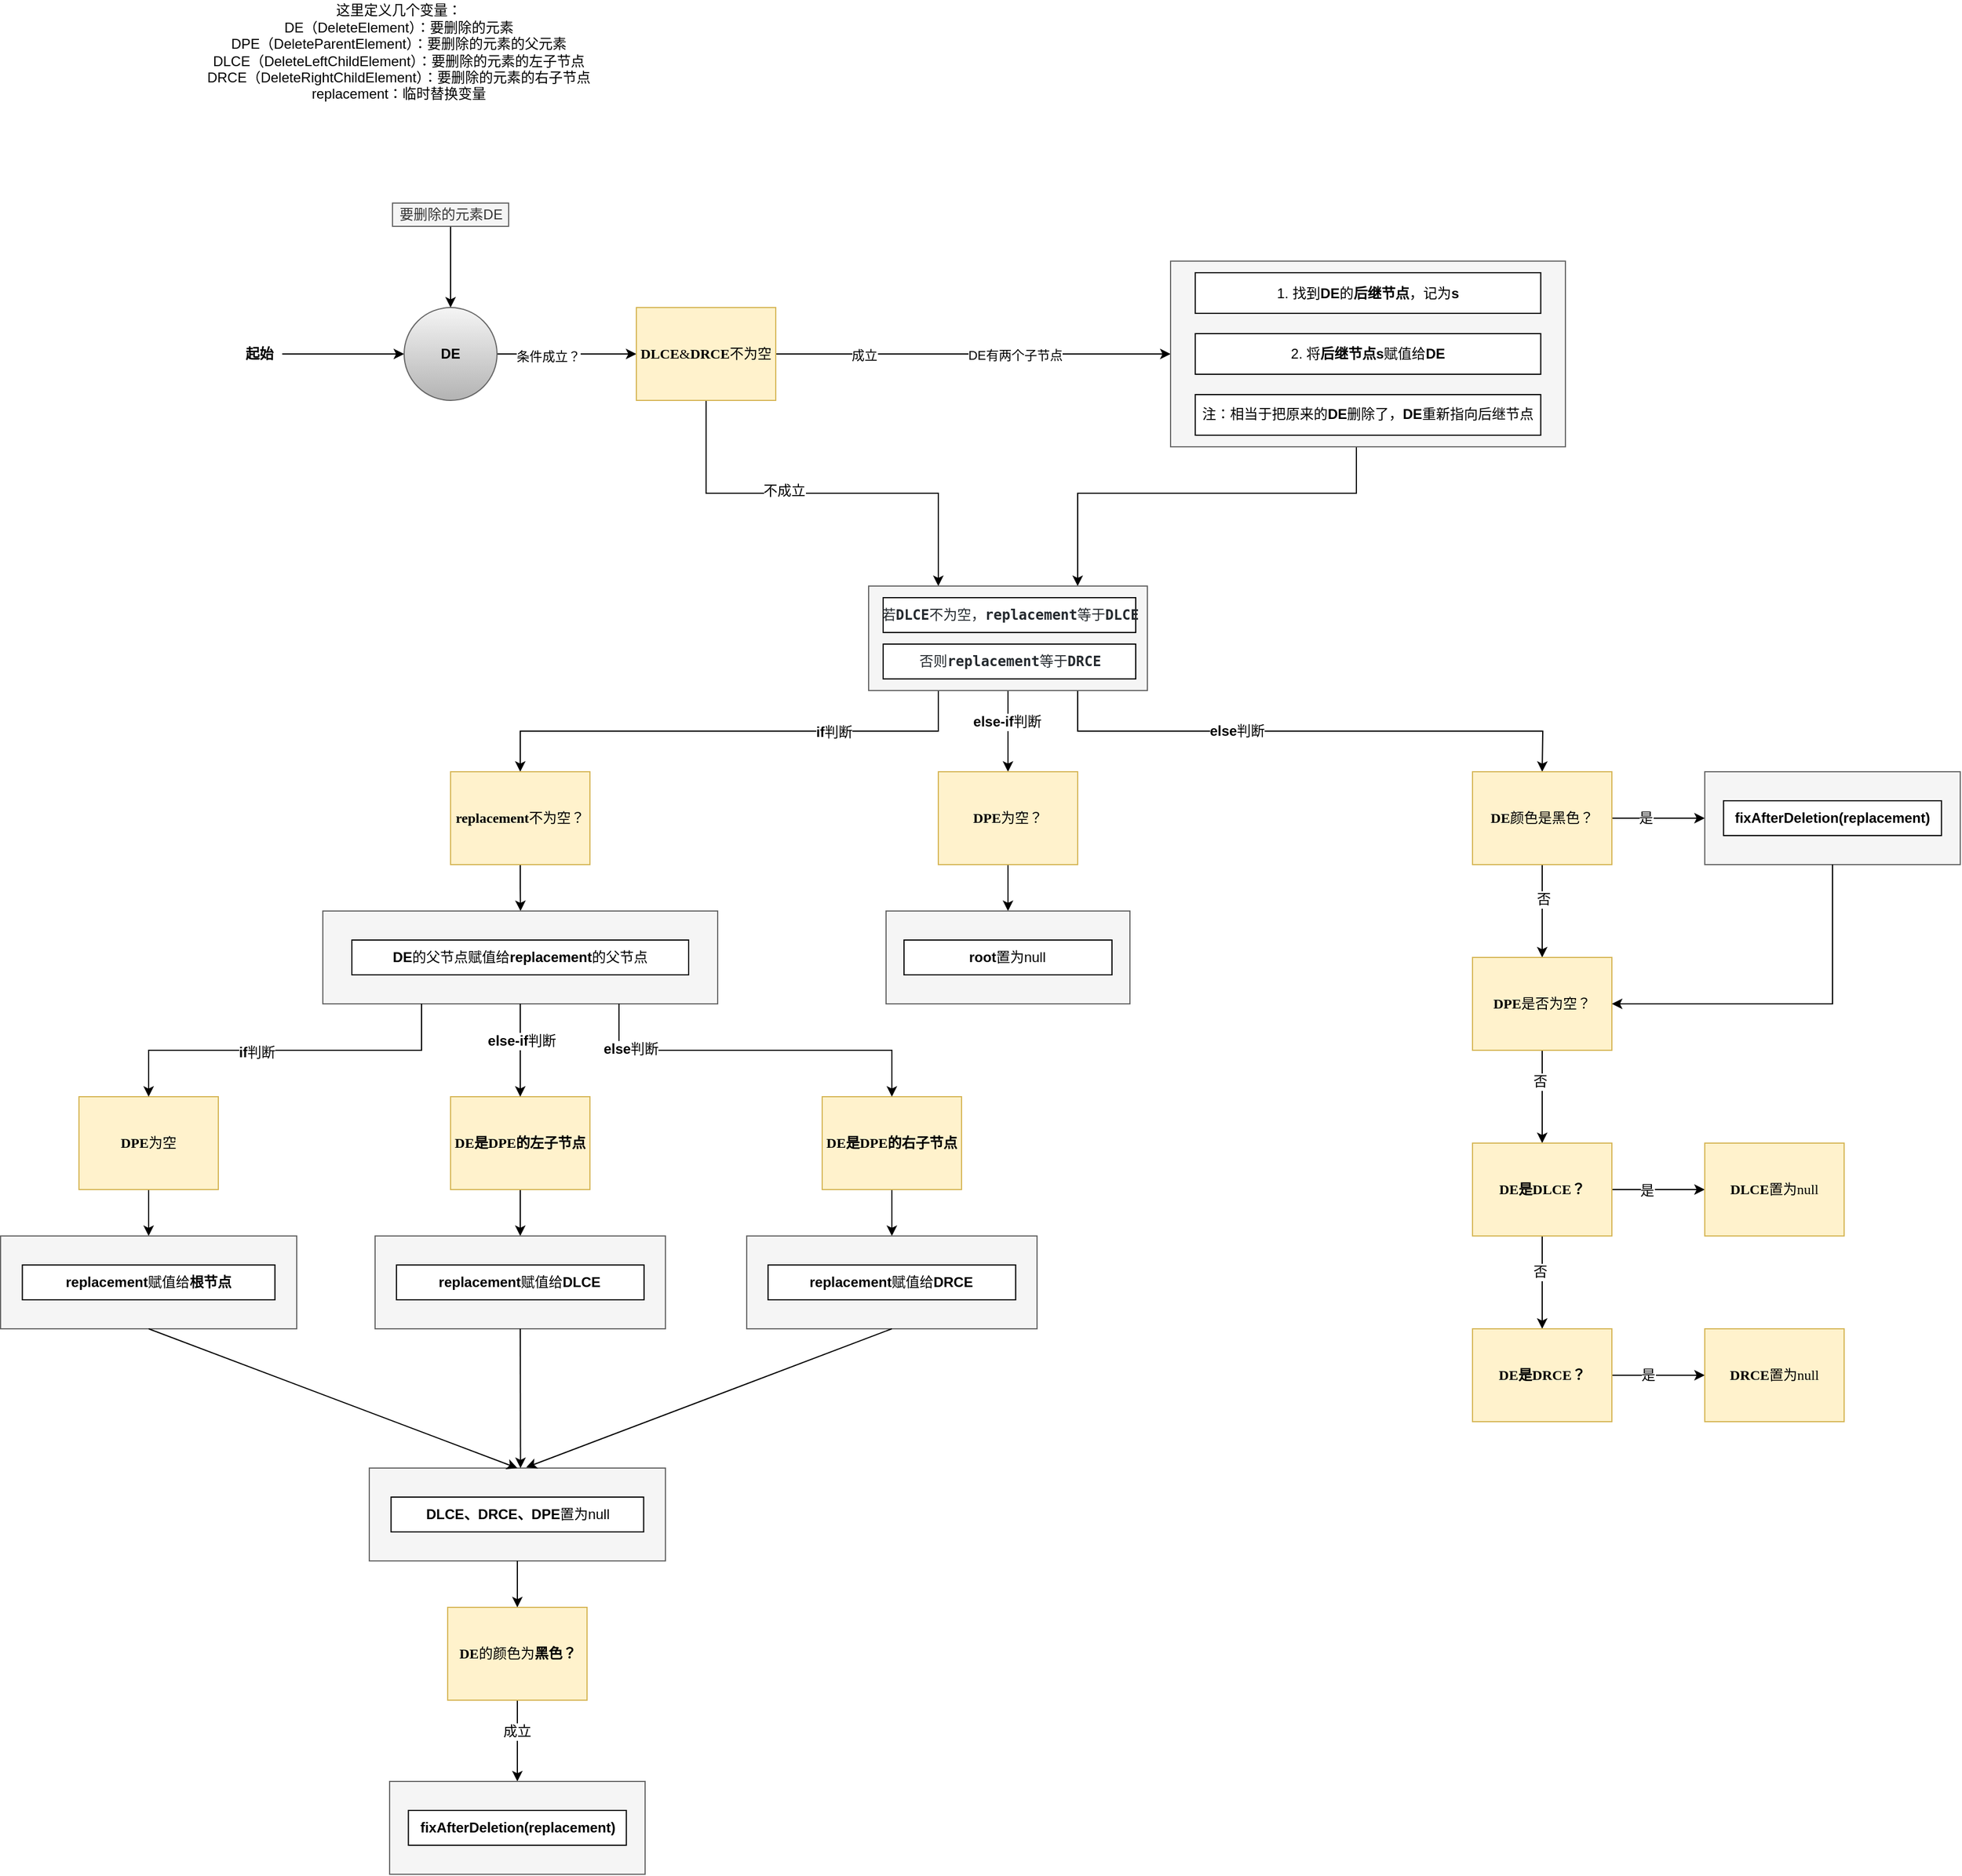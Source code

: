 <mxfile version="14.9.0" type="github">
  <diagram id="dqTE0z3j5utBwTfhuuDI" name="第 1 页">
    <mxGraphModel dx="1508" dy="553" grid="1" gridSize="10" guides="1" tooltips="1" connect="1" arrows="1" fold="1" page="0" pageScale="1" pageWidth="827" pageHeight="1169" math="0" shadow="0">
      <root>
        <mxCell id="0" />
        <mxCell id="1" parent="0" />
        <mxCell id="QXMiSGdsMHIv6WNnIhJc-1" value="" style="edgeStyle=orthogonalEdgeStyle;rounded=0;orthogonalLoop=1;jettySize=auto;html=1;fontFamily=Times New Roman;" edge="1" parent="1" source="QXMiSGdsMHIv6WNnIhJc-2" target="QXMiSGdsMHIv6WNnIhJc-7">
          <mxGeometry relative="1" as="geometry" />
        </mxCell>
        <mxCell id="QXMiSGdsMHIv6WNnIhJc-2" value="要删除的元素DE" style="text;html=1;align=center;verticalAlign=middle;resizable=0;points=[];autosize=1;strokeColor=#666666;fillColor=#f5f5f5;fontColor=#333333;" vertex="1" parent="1">
          <mxGeometry x="150" y="230" width="100" height="20" as="geometry" />
        </mxCell>
        <mxCell id="QXMiSGdsMHIv6WNnIhJc-3" value="" style="edgeStyle=orthogonalEdgeStyle;rounded=0;orthogonalLoop=1;jettySize=auto;html=1;fontFamily=Times New Roman;" edge="1" parent="1" source="QXMiSGdsMHIv6WNnIhJc-4" target="QXMiSGdsMHIv6WNnIhJc-7">
          <mxGeometry relative="1" as="geometry" />
        </mxCell>
        <mxCell id="QXMiSGdsMHIv6WNnIhJc-4" value="&lt;font face=&quot;Tahoma&quot;&gt;起始&lt;/font&gt;" style="text;html=1;align=center;verticalAlign=middle;resizable=0;points=[];autosize=1;strokeColor=none;fontStyle=1;spacingTop=0;spacing=0;fontFamily=Times New Roman;" vertex="1" parent="1">
          <mxGeometry x="15" y="350" width="40" height="20" as="geometry" />
        </mxCell>
        <mxCell id="QXMiSGdsMHIv6WNnIhJc-5" value="" style="edgeStyle=orthogonalEdgeStyle;rounded=0;orthogonalLoop=1;jettySize=auto;html=1;fontFamily=Times New Roman;" edge="1" parent="1" source="QXMiSGdsMHIv6WNnIhJc-7">
          <mxGeometry relative="1" as="geometry">
            <mxPoint x="360" y="360" as="targetPoint" />
          </mxGeometry>
        </mxCell>
        <mxCell id="QXMiSGdsMHIv6WNnIhJc-6" value="条件成立？" style="edgeLabel;html=1;align=center;verticalAlign=middle;resizable=0;points=[];fontFamily=Times New Roman;" vertex="1" connectable="0" parent="QXMiSGdsMHIv6WNnIhJc-5">
          <mxGeometry x="-0.272" y="-2" relative="1" as="geometry">
            <mxPoint as="offset" />
          </mxGeometry>
        </mxCell>
        <mxCell id="QXMiSGdsMHIv6WNnIhJc-7" value="DE" style="ellipse;whiteSpace=wrap;html=1;aspect=fixed;fillColor=#f5f5f5;strokeColor=#666666;fontStyle=1;gradientColor=#b3b3b3;" vertex="1" parent="1">
          <mxGeometry x="160" y="320" width="80" height="80" as="geometry" />
        </mxCell>
        <mxCell id="QXMiSGdsMHIv6WNnIhJc-8" value="" style="edgeStyle=orthogonalEdgeStyle;rounded=0;orthogonalLoop=1;jettySize=auto;html=1;entryX=0;entryY=0.5;entryDx=0;entryDy=0;" edge="1" parent="1" source="QXMiSGdsMHIv6WNnIhJc-12">
          <mxGeometry relative="1" as="geometry">
            <mxPoint x="820" y="360.0" as="targetPoint" />
          </mxGeometry>
        </mxCell>
        <mxCell id="QXMiSGdsMHIv6WNnIhJc-9" value="成立" style="edgeLabel;html=1;align=center;verticalAlign=middle;resizable=0;points=[];" vertex="1" connectable="0" parent="QXMiSGdsMHIv6WNnIhJc-8">
          <mxGeometry x="0.208" y="2" relative="1" as="geometry">
            <mxPoint x="-129" y="2" as="offset" />
          </mxGeometry>
        </mxCell>
        <mxCell id="QXMiSGdsMHIv6WNnIhJc-97" value="DE有两个子节点" style="edgeLabel;html=1;align=center;verticalAlign=middle;resizable=0;points=[];" vertex="1" connectable="0" parent="QXMiSGdsMHIv6WNnIhJc-8">
          <mxGeometry x="0.209" relative="1" as="geometry">
            <mxPoint as="offset" />
          </mxGeometry>
        </mxCell>
        <mxCell id="QXMiSGdsMHIv6WNnIhJc-120" style="edgeStyle=orthogonalEdgeStyle;rounded=0;orthogonalLoop=1;jettySize=auto;html=1;exitX=0.5;exitY=1;exitDx=0;exitDy=0;entryX=0.25;entryY=0;entryDx=0;entryDy=0;fontSize=12;" edge="1" parent="1" source="QXMiSGdsMHIv6WNnIhJc-12" target="QXMiSGdsMHIv6WNnIhJc-98">
          <mxGeometry relative="1" as="geometry" />
        </mxCell>
        <mxCell id="QXMiSGdsMHIv6WNnIhJc-121" value="不成立" style="edgeLabel;html=1;align=center;verticalAlign=middle;resizable=0;points=[];fontSize=12;" vertex="1" connectable="0" parent="QXMiSGdsMHIv6WNnIhJc-120">
          <mxGeometry x="-0.183" y="2" relative="1" as="geometry">
            <mxPoint as="offset" />
          </mxGeometry>
        </mxCell>
        <mxCell id="QXMiSGdsMHIv6WNnIhJc-12" value="&lt;b&gt;DLCE&lt;/b&gt;&amp;amp;&lt;b&gt;DRCE&lt;/b&gt;不为空" style="rounded=0;whiteSpace=wrap;html=1;fontFamily=Times New Roman;align=center;fillColor=#fff2cc;strokeColor=#d6b656;" vertex="1" parent="1">
          <mxGeometry x="360" y="320" width="120" height="80" as="geometry" />
        </mxCell>
        <mxCell id="QXMiSGdsMHIv6WNnIhJc-84" value="这里定义几个变量：&lt;br&gt;DE（DeleteElement）：要删除的元素&lt;br&gt;DPE（DeleteParentElement）：要删除的元素的父元素&lt;br&gt;DLCE（DeleteLeftChildElement）：要删除的元素的左子节点&lt;br&gt;DRCE（DeleteRightChildElement）：要删除的元素的右子节点&lt;br&gt;replacement：临时替换变量" style="text;html=1;align=center;verticalAlign=middle;resizable=0;points=[];autosize=1;strokeColor=none;" vertex="1" parent="1">
          <mxGeometry x="-20" y="55" width="350" height="90" as="geometry" />
        </mxCell>
        <mxCell id="QXMiSGdsMHIv6WNnIhJc-122" style="edgeStyle=orthogonalEdgeStyle;rounded=0;orthogonalLoop=1;jettySize=auto;html=1;exitX=0.5;exitY=1;exitDx=0;exitDy=0;entryX=0.75;entryY=0;entryDx=0;entryDy=0;fontSize=12;" edge="1" parent="1" source="QXMiSGdsMHIv6WNnIhJc-86" target="QXMiSGdsMHIv6WNnIhJc-98">
          <mxGeometry relative="1" as="geometry">
            <Array as="points">
              <mxPoint x="980" y="480" />
              <mxPoint x="740" y="480" />
            </Array>
          </mxGeometry>
        </mxCell>
        <mxCell id="QXMiSGdsMHIv6WNnIhJc-113" style="edgeStyle=orthogonalEdgeStyle;rounded=0;orthogonalLoop=1;jettySize=auto;html=1;exitX=0.25;exitY=1;exitDx=0;exitDy=0;entryX=0.5;entryY=0;entryDx=0;entryDy=0;fontSize=12;" edge="1" parent="1" source="QXMiSGdsMHIv6WNnIhJc-98" target="QXMiSGdsMHIv6WNnIhJc-105">
          <mxGeometry relative="1" as="geometry" />
        </mxCell>
        <mxCell id="QXMiSGdsMHIv6WNnIhJc-114" value="&lt;b&gt;if&lt;/b&gt;判断" style="edgeLabel;html=1;align=center;verticalAlign=middle;resizable=0;points=[];fontSize=12;" vertex="1" connectable="0" parent="QXMiSGdsMHIv6WNnIhJc-113">
          <mxGeometry x="-0.417" y="1" relative="1" as="geometry">
            <mxPoint as="offset" />
          </mxGeometry>
        </mxCell>
        <mxCell id="QXMiSGdsMHIv6WNnIhJc-116" style="edgeStyle=orthogonalEdgeStyle;rounded=0;orthogonalLoop=1;jettySize=auto;html=1;exitX=0.5;exitY=1;exitDx=0;exitDy=0;fontSize=12;entryX=0.5;entryY=0;entryDx=0;entryDy=0;" edge="1" parent="1" source="QXMiSGdsMHIv6WNnIhJc-98" target="QXMiSGdsMHIv6WNnIhJc-124">
          <mxGeometry relative="1" as="geometry">
            <mxPoint x="680" y="710" as="targetPoint" />
          </mxGeometry>
        </mxCell>
        <mxCell id="QXMiSGdsMHIv6WNnIhJc-117" value="&lt;b&gt;else-if&lt;/b&gt;判断" style="edgeLabel;html=1;align=center;verticalAlign=middle;resizable=0;points=[];fontSize=12;" vertex="1" connectable="0" parent="QXMiSGdsMHIv6WNnIhJc-116">
          <mxGeometry x="-0.247" y="-1" relative="1" as="geometry">
            <mxPoint as="offset" />
          </mxGeometry>
        </mxCell>
        <mxCell id="QXMiSGdsMHIv6WNnIhJc-118" style="edgeStyle=orthogonalEdgeStyle;rounded=0;orthogonalLoop=1;jettySize=auto;html=1;exitX=0.75;exitY=1;exitDx=0;exitDy=0;entryX=0.5;entryY=0;entryDx=0;entryDy=0;fontSize=12;" edge="1" parent="1" source="QXMiSGdsMHIv6WNnIhJc-98">
          <mxGeometry relative="1" as="geometry">
            <mxPoint x="1140" y="720" as="targetPoint" />
          </mxGeometry>
        </mxCell>
        <mxCell id="QXMiSGdsMHIv6WNnIhJc-119" value="&lt;b&gt;else&lt;/b&gt;判断" style="edgeLabel;html=1;align=center;verticalAlign=middle;resizable=0;points=[];fontSize=12;" vertex="1" connectable="0" parent="QXMiSGdsMHIv6WNnIhJc-118">
          <mxGeometry x="-0.269" relative="1" as="geometry">
            <mxPoint as="offset" />
          </mxGeometry>
        </mxCell>
        <mxCell id="QXMiSGdsMHIv6WNnIhJc-98" value="&lt;pre style=&quot;color: rgb(36 , 41 , 46) ; font-family: &amp;#34;jetbrains mono&amp;#34; , monospace ; font-size: 12px&quot;&gt;&lt;br&gt;&lt;/pre&gt;" style="rounded=0;whiteSpace=wrap;html=1;fillColor=#f5f5f5;strokeColor=#666666;fontColor=#333333;fontSize=12;" vertex="1" parent="1">
          <mxGeometry x="560" y="560" width="240" height="90" as="geometry" />
        </mxCell>
        <mxCell id="QXMiSGdsMHIv6WNnIhJc-130" style="edgeStyle=orthogonalEdgeStyle;rounded=0;orthogonalLoop=1;jettySize=auto;html=1;exitX=0.5;exitY=1;exitDx=0;exitDy=0;fontSize=12;" edge="1" parent="1" source="QXMiSGdsMHIv6WNnIhJc-105">
          <mxGeometry relative="1" as="geometry">
            <mxPoint x="260.241" y="840" as="targetPoint" />
          </mxGeometry>
        </mxCell>
        <mxCell id="QXMiSGdsMHIv6WNnIhJc-105" value="&lt;b&gt;replacement&lt;/b&gt;不为空？" style="rounded=0;whiteSpace=wrap;html=1;fontFamily=Times New Roman;align=center;fillColor=#fff2cc;strokeColor=#d6b656;fontStyle=0" vertex="1" parent="1">
          <mxGeometry x="200" y="720" width="120" height="80" as="geometry" />
        </mxCell>
        <mxCell id="QXMiSGdsMHIv6WNnIhJc-106" value="&lt;pre style=&quot;color: rgb(36 , 41 , 46) ; font-family: &amp;#34;jetbrains mono&amp;#34; , monospace&quot;&gt;若&lt;b&gt;DLCE&lt;/b&gt;不为空，&lt;b&gt;replacement&lt;/b&gt;等于&lt;b&gt;DLCE&lt;/b&gt;&lt;/pre&gt;" style="rounded=0;whiteSpace=wrap;html=1;align=center;" vertex="1" parent="1">
          <mxGeometry x="572.5" y="570" width="217.5" height="30" as="geometry" />
        </mxCell>
        <mxCell id="QXMiSGdsMHIv6WNnIhJc-108" value="&lt;pre style=&quot;color: rgb(36 , 41 , 46) ; font-family: &amp;#34;jetbrains mono&amp;#34; , monospace&quot;&gt;&lt;span style=&quot;white-space: normal&quot;&gt;否则&lt;b&gt;replacement&lt;/b&gt;等于&lt;b&gt;DRCE&lt;/b&gt;&lt;/span&gt;&lt;br&gt;&lt;/pre&gt;" style="rounded=0;whiteSpace=wrap;html=1;align=center;" vertex="1" parent="1">
          <mxGeometry x="572.5" y="610" width="217.5" height="30" as="geometry" />
        </mxCell>
        <mxCell id="QXMiSGdsMHIv6WNnIhJc-179" style="edgeStyle=none;rounded=0;orthogonalLoop=1;jettySize=auto;html=1;exitX=0.5;exitY=1;exitDx=0;exitDy=0;entryX=0.5;entryY=0;entryDx=0;entryDy=0;fontSize=12;" edge="1" parent="1" source="QXMiSGdsMHIv6WNnIhJc-124" target="QXMiSGdsMHIv6WNnIhJc-175">
          <mxGeometry relative="1" as="geometry" />
        </mxCell>
        <mxCell id="QXMiSGdsMHIv6WNnIhJc-124" value="&lt;b&gt;DPE&lt;/b&gt;为空？" style="rounded=0;whiteSpace=wrap;html=1;fontFamily=Times New Roman;align=center;fillColor=#fff2cc;strokeColor=#d6b656;fontStyle=0" vertex="1" parent="1">
          <mxGeometry x="620" y="720" width="120" height="80" as="geometry" />
        </mxCell>
        <mxCell id="QXMiSGdsMHIv6WNnIhJc-126" value="" style="group" vertex="1" connectable="0" parent="1">
          <mxGeometry x="820" y="280" width="340" height="160" as="geometry" />
        </mxCell>
        <mxCell id="QXMiSGdsMHIv6WNnIhJc-86" value="" style="rounded=0;whiteSpace=wrap;html=1;fillColor=#f5f5f5;strokeColor=#666666;fontColor=#333333;" vertex="1" parent="QXMiSGdsMHIv6WNnIhJc-126">
          <mxGeometry width="340" height="160" as="geometry" />
        </mxCell>
        <mxCell id="QXMiSGdsMHIv6WNnIhJc-90" value="1. 找到&lt;b&gt;DE&lt;/b&gt;的&lt;b&gt;后继节点&lt;/b&gt;，记为&lt;b&gt;s&lt;/b&gt;" style="rounded=0;whiteSpace=wrap;html=1;align=center;" vertex="1" parent="QXMiSGdsMHIv6WNnIhJc-126">
          <mxGeometry x="21.25" y="10.003" width="297.5" height="35" as="geometry" />
        </mxCell>
        <mxCell id="QXMiSGdsMHIv6WNnIhJc-92" value="2.&amp;nbsp;将&lt;b&gt;后继节点s&lt;/b&gt;赋值给&lt;b&gt;DE&lt;/b&gt;" style="rounded=0;whiteSpace=wrap;html=1;align=center;" vertex="1" parent="QXMiSGdsMHIv6WNnIhJc-126">
          <mxGeometry x="21.25" y="62.497" width="297.5" height="35" as="geometry" />
        </mxCell>
        <mxCell id="QXMiSGdsMHIv6WNnIhJc-95" value="注：相当于把原来的&lt;b&gt;DE&lt;/b&gt;删除了，&lt;b&gt;DE&lt;/b&gt;重新指向后继节点" style="rounded=0;whiteSpace=wrap;html=1;" vertex="1" parent="QXMiSGdsMHIv6WNnIhJc-126">
          <mxGeometry x="21.25" y="114.997" width="297.5" height="35" as="geometry" />
        </mxCell>
        <mxCell id="QXMiSGdsMHIv6WNnIhJc-127" value="" style="group" vertex="1" connectable="0" parent="1">
          <mxGeometry x="90" y="840" width="340" height="80" as="geometry" />
        </mxCell>
        <mxCell id="QXMiSGdsMHIv6WNnIhJc-123" value="" style="rounded=0;whiteSpace=wrap;html=1;fillColor=#f5f5f5;strokeColor=#666666;fontColor=#333333;" vertex="1" parent="QXMiSGdsMHIv6WNnIhJc-127">
          <mxGeometry width="340" height="80" as="geometry" />
        </mxCell>
        <mxCell id="QXMiSGdsMHIv6WNnIhJc-125" value="&lt;b&gt;DE&lt;/b&gt;的父节点赋值给&lt;b&gt;replacement&lt;/b&gt;的父节点" style="rounded=0;whiteSpace=wrap;html=1;align=center;" vertex="1" parent="QXMiSGdsMHIv6WNnIhJc-127">
          <mxGeometry x="25" y="25" width="290" height="30" as="geometry" />
        </mxCell>
        <mxCell id="QXMiSGdsMHIv6WNnIhJc-154" style="edgeStyle=orthogonalEdgeStyle;rounded=0;orthogonalLoop=1;jettySize=auto;html=1;exitX=0.5;exitY=1;exitDx=0;exitDy=0;entryX=0.5;entryY=0;entryDx=0;entryDy=0;fontSize=12;" edge="1" parent="1" source="QXMiSGdsMHIv6WNnIhJc-131" target="QXMiSGdsMHIv6WNnIhJc-145">
          <mxGeometry relative="1" as="geometry" />
        </mxCell>
        <mxCell id="QXMiSGdsMHIv6WNnIhJc-131" value="&lt;b&gt;DPE&lt;/b&gt;为空" style="rounded=0;whiteSpace=wrap;html=1;fontFamily=Times New Roman;align=center;fillColor=#fff2cc;strokeColor=#d6b656;fontStyle=0" vertex="1" parent="1">
          <mxGeometry x="-120" y="1000" width="120" height="80" as="geometry" />
        </mxCell>
        <mxCell id="QXMiSGdsMHIv6WNnIhJc-155" style="edgeStyle=orthogonalEdgeStyle;rounded=0;orthogonalLoop=1;jettySize=auto;html=1;exitX=0.5;exitY=1;exitDx=0;exitDy=0;entryX=0.5;entryY=0;entryDx=0;entryDy=0;fontSize=12;" edge="1" parent="1" source="QXMiSGdsMHIv6WNnIhJc-132" target="QXMiSGdsMHIv6WNnIhJc-148">
          <mxGeometry relative="1" as="geometry" />
        </mxCell>
        <mxCell id="QXMiSGdsMHIv6WNnIhJc-132" value="&lt;b&gt;DE是DPE的左子节点&lt;/b&gt;" style="rounded=0;whiteSpace=wrap;html=1;fontFamily=Times New Roman;align=center;fillColor=#fff2cc;strokeColor=#d6b656;fontStyle=0" vertex="1" parent="1">
          <mxGeometry x="200" y="1000" width="120" height="80" as="geometry" />
        </mxCell>
        <mxCell id="QXMiSGdsMHIv6WNnIhJc-156" style="edgeStyle=orthogonalEdgeStyle;rounded=0;orthogonalLoop=1;jettySize=auto;html=1;exitX=0.5;exitY=1;exitDx=0;exitDy=0;entryX=0.5;entryY=0;entryDx=0;entryDy=0;fontSize=12;" edge="1" parent="1" source="QXMiSGdsMHIv6WNnIhJc-133" target="QXMiSGdsMHIv6WNnIhJc-151">
          <mxGeometry relative="1" as="geometry" />
        </mxCell>
        <mxCell id="QXMiSGdsMHIv6WNnIhJc-133" value="&lt;b&gt;DE是DPE的右子节点&lt;/b&gt;" style="rounded=0;whiteSpace=wrap;html=1;fontFamily=Times New Roman;align=center;fillColor=#fff2cc;strokeColor=#d6b656;fontStyle=0" vertex="1" parent="1">
          <mxGeometry x="520" y="1000" width="120" height="80" as="geometry" />
        </mxCell>
        <mxCell id="QXMiSGdsMHIv6WNnIhJc-138" style="edgeStyle=orthogonalEdgeStyle;rounded=0;orthogonalLoop=1;jettySize=auto;html=1;exitX=0.25;exitY=1;exitDx=0;exitDy=0;fontSize=12;" edge="1" parent="1" source="QXMiSGdsMHIv6WNnIhJc-123" target="QXMiSGdsMHIv6WNnIhJc-131">
          <mxGeometry relative="1" as="geometry" />
        </mxCell>
        <mxCell id="QXMiSGdsMHIv6WNnIhJc-141" value="&lt;b&gt;if&lt;/b&gt;判断" style="edgeLabel;html=1;align=center;verticalAlign=middle;resizable=0;points=[];fontSize=12;" vertex="1" connectable="0" parent="QXMiSGdsMHIv6WNnIhJc-138">
          <mxGeometry x="0.159" y="2" relative="1" as="geometry">
            <mxPoint as="offset" />
          </mxGeometry>
        </mxCell>
        <mxCell id="QXMiSGdsMHIv6WNnIhJc-139" value="" style="edgeStyle=orthogonalEdgeStyle;rounded=0;orthogonalLoop=1;jettySize=auto;html=1;fontSize=12;" edge="1" parent="1" source="QXMiSGdsMHIv6WNnIhJc-123" target="QXMiSGdsMHIv6WNnIhJc-132">
          <mxGeometry relative="1" as="geometry" />
        </mxCell>
        <mxCell id="QXMiSGdsMHIv6WNnIhJc-142" value="&lt;b&gt;else-if&lt;/b&gt;判断" style="edgeLabel;html=1;align=center;verticalAlign=middle;resizable=0;points=[];fontSize=12;" vertex="1" connectable="0" parent="QXMiSGdsMHIv6WNnIhJc-139">
          <mxGeometry x="-0.216" y="1" relative="1" as="geometry">
            <mxPoint as="offset" />
          </mxGeometry>
        </mxCell>
        <mxCell id="QXMiSGdsMHIv6WNnIhJc-140" style="edgeStyle=orthogonalEdgeStyle;rounded=0;orthogonalLoop=1;jettySize=auto;html=1;exitX=0.75;exitY=1;exitDx=0;exitDy=0;entryX=0.5;entryY=0;entryDx=0;entryDy=0;fontSize=12;" edge="1" parent="1" source="QXMiSGdsMHIv6WNnIhJc-123" target="QXMiSGdsMHIv6WNnIhJc-133">
          <mxGeometry relative="1" as="geometry" />
        </mxCell>
        <mxCell id="QXMiSGdsMHIv6WNnIhJc-143" value="&lt;b&gt;else&lt;/b&gt;判断" style="edgeLabel;html=1;align=center;verticalAlign=middle;resizable=0;points=[];fontSize=12;" vertex="1" connectable="0" parent="QXMiSGdsMHIv6WNnIhJc-140">
          <mxGeometry x="-0.686" y="1" relative="1" as="geometry">
            <mxPoint as="offset" />
          </mxGeometry>
        </mxCell>
        <mxCell id="QXMiSGdsMHIv6WNnIhJc-144" value="" style="group" vertex="1" connectable="0" parent="1">
          <mxGeometry x="-187.5" y="1120" width="255" height="80" as="geometry" />
        </mxCell>
        <mxCell id="QXMiSGdsMHIv6WNnIhJc-145" value="" style="rounded=0;whiteSpace=wrap;html=1;fillColor=#f5f5f5;strokeColor=#666666;fontColor=#333333;" vertex="1" parent="QXMiSGdsMHIv6WNnIhJc-144">
          <mxGeometry width="255.0" height="80" as="geometry" />
        </mxCell>
        <mxCell id="QXMiSGdsMHIv6WNnIhJc-146" value="&lt;b&gt;replacement&lt;/b&gt;赋值给&lt;b&gt;根节点&lt;/b&gt;" style="rounded=0;whiteSpace=wrap;html=1;align=center;" vertex="1" parent="QXMiSGdsMHIv6WNnIhJc-144">
          <mxGeometry x="18.75" y="25" width="217.5" height="30" as="geometry" />
        </mxCell>
        <mxCell id="QXMiSGdsMHIv6WNnIhJc-147" value="" style="group" vertex="1" connectable="0" parent="1">
          <mxGeometry x="135" y="1120" width="250" height="80" as="geometry" />
        </mxCell>
        <mxCell id="QXMiSGdsMHIv6WNnIhJc-148" value="" style="rounded=0;whiteSpace=wrap;html=1;fillColor=#f5f5f5;strokeColor=#666666;fontColor=#333333;" vertex="1" parent="QXMiSGdsMHIv6WNnIhJc-147">
          <mxGeometry width="250.0" height="80" as="geometry" />
        </mxCell>
        <mxCell id="QXMiSGdsMHIv6WNnIhJc-149" value="&lt;b&gt;replacement&lt;/b&gt;赋值给&lt;b&gt;DLCE&lt;/b&gt;" style="rounded=0;whiteSpace=wrap;html=1;align=center;" vertex="1" parent="QXMiSGdsMHIv6WNnIhJc-147">
          <mxGeometry x="18.382" y="25" width="213.235" height="30" as="geometry" />
        </mxCell>
        <mxCell id="QXMiSGdsMHIv6WNnIhJc-150" value="" style="group" vertex="1" connectable="0" parent="1">
          <mxGeometry x="455" y="1120" width="250" height="80" as="geometry" />
        </mxCell>
        <mxCell id="QXMiSGdsMHIv6WNnIhJc-151" value="" style="rounded=0;whiteSpace=wrap;html=1;fillColor=#f5f5f5;strokeColor=#666666;fontColor=#333333;" vertex="1" parent="QXMiSGdsMHIv6WNnIhJc-150">
          <mxGeometry width="250.0" height="80" as="geometry" />
        </mxCell>
        <mxCell id="QXMiSGdsMHIv6WNnIhJc-152" value="&lt;b&gt;replacement&lt;/b&gt;赋值给&lt;b&gt;DRCE&lt;/b&gt;" style="rounded=0;whiteSpace=wrap;html=1;align=center;" vertex="1" parent="QXMiSGdsMHIv6WNnIhJc-150">
          <mxGeometry x="18.382" y="25" width="213.235" height="30" as="geometry" />
        </mxCell>
        <mxCell id="QXMiSGdsMHIv6WNnIhJc-157" value="" style="group" vertex="1" connectable="0" parent="1">
          <mxGeometry x="130" y="1320" width="255" height="80" as="geometry" />
        </mxCell>
        <mxCell id="QXMiSGdsMHIv6WNnIhJc-158" value="" style="rounded=0;whiteSpace=wrap;html=1;fillColor=#f5f5f5;strokeColor=#666666;fontColor=#333333;" vertex="1" parent="QXMiSGdsMHIv6WNnIhJc-157">
          <mxGeometry width="255.0" height="80" as="geometry" />
        </mxCell>
        <mxCell id="QXMiSGdsMHIv6WNnIhJc-159" value="&lt;b&gt;DLCE、DRCE、DPE&lt;/b&gt;置为null" style="rounded=0;whiteSpace=wrap;html=1;align=center;" vertex="1" parent="QXMiSGdsMHIv6WNnIhJc-157">
          <mxGeometry x="18.75" y="25" width="217.5" height="30" as="geometry" />
        </mxCell>
        <mxCell id="QXMiSGdsMHIv6WNnIhJc-160" style="rounded=0;orthogonalLoop=1;jettySize=auto;html=1;exitX=0.5;exitY=1;exitDx=0;exitDy=0;entryX=0.5;entryY=0;entryDx=0;entryDy=0;fontSize=12;" edge="1" parent="1" source="QXMiSGdsMHIv6WNnIhJc-145" target="QXMiSGdsMHIv6WNnIhJc-158">
          <mxGeometry relative="1" as="geometry" />
        </mxCell>
        <mxCell id="QXMiSGdsMHIv6WNnIhJc-161" style="edgeStyle=none;rounded=0;orthogonalLoop=1;jettySize=auto;html=1;exitX=0.5;exitY=1;exitDx=0;exitDy=0;fontSize=12;" edge="1" parent="1" source="QXMiSGdsMHIv6WNnIhJc-148">
          <mxGeometry relative="1" as="geometry">
            <mxPoint x="260.241" y="1320.0" as="targetPoint" />
          </mxGeometry>
        </mxCell>
        <mxCell id="QXMiSGdsMHIv6WNnIhJc-164" style="edgeStyle=none;rounded=0;orthogonalLoop=1;jettySize=auto;html=1;exitX=0.5;exitY=1;exitDx=0;exitDy=0;entryX=0.53;entryY=-0.008;entryDx=0;entryDy=0;entryPerimeter=0;fontSize=12;" edge="1" parent="1" source="QXMiSGdsMHIv6WNnIhJc-151" target="QXMiSGdsMHIv6WNnIhJc-158">
          <mxGeometry relative="1" as="geometry" />
        </mxCell>
        <mxCell id="QXMiSGdsMHIv6WNnIhJc-172" style="edgeStyle=none;rounded=0;orthogonalLoop=1;jettySize=auto;html=1;exitX=0.5;exitY=1;exitDx=0;exitDy=0;entryX=0.5;entryY=0;entryDx=0;entryDy=0;fontSize=12;" edge="1" parent="1" source="QXMiSGdsMHIv6WNnIhJc-165" target="QXMiSGdsMHIv6WNnIhJc-168">
          <mxGeometry relative="1" as="geometry" />
        </mxCell>
        <mxCell id="QXMiSGdsMHIv6WNnIhJc-173" value="成立" style="edgeLabel;html=1;align=center;verticalAlign=middle;resizable=0;points=[];fontSize=12;" vertex="1" connectable="0" parent="QXMiSGdsMHIv6WNnIhJc-172">
          <mxGeometry x="-0.228" y="-1" relative="1" as="geometry">
            <mxPoint as="offset" />
          </mxGeometry>
        </mxCell>
        <mxCell id="QXMiSGdsMHIv6WNnIhJc-165" value="&lt;b&gt;DE&lt;/b&gt;的颜色为&lt;b&gt;黑色？&lt;/b&gt;" style="rounded=0;whiteSpace=wrap;html=1;fontFamily=Times New Roman;align=center;fillColor=#fff2cc;strokeColor=#d6b656;fontStyle=0" vertex="1" parent="1">
          <mxGeometry x="197.5" y="1440" width="120" height="80" as="geometry" />
        </mxCell>
        <mxCell id="QXMiSGdsMHIv6WNnIhJc-166" value="" style="edgeStyle=none;rounded=0;orthogonalLoop=1;jettySize=auto;html=1;fontSize=12;" edge="1" parent="1" source="QXMiSGdsMHIv6WNnIhJc-158" target="QXMiSGdsMHIv6WNnIhJc-165">
          <mxGeometry relative="1" as="geometry" />
        </mxCell>
        <mxCell id="QXMiSGdsMHIv6WNnIhJc-167" value="" style="group" vertex="1" connectable="0" parent="1">
          <mxGeometry x="147.5" y="1590" width="220" height="80" as="geometry" />
        </mxCell>
        <mxCell id="QXMiSGdsMHIv6WNnIhJc-168" value="" style="rounded=0;whiteSpace=wrap;html=1;fillColor=#f5f5f5;strokeColor=#666666;fontColor=#333333;" vertex="1" parent="QXMiSGdsMHIv6WNnIhJc-167">
          <mxGeometry width="220.0" height="80" as="geometry" />
        </mxCell>
        <mxCell id="QXMiSGdsMHIv6WNnIhJc-169" value="&lt;b&gt;fixAfterDeletion(replacement)&lt;/b&gt;" style="rounded=0;whiteSpace=wrap;html=1;align=center;" vertex="1" parent="QXMiSGdsMHIv6WNnIhJc-167">
          <mxGeometry x="16.176" y="25" width="187.647" height="30" as="geometry" />
        </mxCell>
        <mxCell id="QXMiSGdsMHIv6WNnIhJc-174" value="" style="group" vertex="1" connectable="0" parent="1">
          <mxGeometry x="575" y="840" width="210" height="80" as="geometry" />
        </mxCell>
        <mxCell id="QXMiSGdsMHIv6WNnIhJc-175" value="" style="rounded=0;whiteSpace=wrap;html=1;fillColor=#f5f5f5;strokeColor=#666666;fontColor=#333333;" vertex="1" parent="QXMiSGdsMHIv6WNnIhJc-174">
          <mxGeometry width="210" height="80" as="geometry" />
        </mxCell>
        <mxCell id="QXMiSGdsMHIv6WNnIhJc-176" value="&lt;b&gt;root&lt;/b&gt;置为null" style="rounded=0;whiteSpace=wrap;html=1;align=center;" vertex="1" parent="QXMiSGdsMHIv6WNnIhJc-174">
          <mxGeometry x="15.441" y="25" width="179.118" height="30" as="geometry" />
        </mxCell>
        <mxCell id="QXMiSGdsMHIv6WNnIhJc-192" style="edgeStyle=none;rounded=0;orthogonalLoop=1;jettySize=auto;html=1;exitX=1;exitY=0.5;exitDx=0;exitDy=0;entryX=0;entryY=0.5;entryDx=0;entryDy=0;fontSize=12;" edge="1" parent="1" source="QXMiSGdsMHIv6WNnIhJc-183" target="QXMiSGdsMHIv6WNnIhJc-189">
          <mxGeometry relative="1" as="geometry" />
        </mxCell>
        <mxCell id="QXMiSGdsMHIv6WNnIhJc-193" value="是" style="edgeLabel;html=1;align=center;verticalAlign=middle;resizable=0;points=[];fontSize=12;" vertex="1" connectable="0" parent="QXMiSGdsMHIv6WNnIhJc-192">
          <mxGeometry x="-0.274" relative="1" as="geometry">
            <mxPoint as="offset" />
          </mxGeometry>
        </mxCell>
        <mxCell id="QXMiSGdsMHIv6WNnIhJc-195" style="edgeStyle=none;rounded=0;orthogonalLoop=1;jettySize=auto;html=1;entryX=0.5;entryY=0;entryDx=0;entryDy=0;fontSize=12;" edge="1" parent="1" source="QXMiSGdsMHIv6WNnIhJc-183" target="QXMiSGdsMHIv6WNnIhJc-194">
          <mxGeometry relative="1" as="geometry" />
        </mxCell>
        <mxCell id="QXMiSGdsMHIv6WNnIhJc-196" value="否" style="edgeLabel;html=1;align=center;verticalAlign=middle;resizable=0;points=[];fontSize=12;" vertex="1" connectable="0" parent="QXMiSGdsMHIv6WNnIhJc-195">
          <mxGeometry x="-0.249" y="1" relative="1" as="geometry">
            <mxPoint as="offset" />
          </mxGeometry>
        </mxCell>
        <mxCell id="QXMiSGdsMHIv6WNnIhJc-183" value="&lt;b&gt;DE&lt;/b&gt;颜色是黑色？" style="rounded=0;whiteSpace=wrap;html=1;fontFamily=Times New Roman;align=center;fillColor=#fff2cc;strokeColor=#d6b656;fontStyle=0" vertex="1" parent="1">
          <mxGeometry x="1080" y="720" width="120" height="80" as="geometry" />
        </mxCell>
        <mxCell id="QXMiSGdsMHIv6WNnIhJc-188" value="" style="group" vertex="1" connectable="0" parent="1">
          <mxGeometry x="1280" y="720" width="220" height="80" as="geometry" />
        </mxCell>
        <mxCell id="QXMiSGdsMHIv6WNnIhJc-189" value="" style="rounded=0;whiteSpace=wrap;html=1;fillColor=#f5f5f5;strokeColor=#666666;fontColor=#333333;" vertex="1" parent="QXMiSGdsMHIv6WNnIhJc-188">
          <mxGeometry width="220.0" height="80" as="geometry" />
        </mxCell>
        <mxCell id="QXMiSGdsMHIv6WNnIhJc-190" value="&lt;b&gt;fixAfterDeletion(replacement)&lt;/b&gt;" style="rounded=0;whiteSpace=wrap;html=1;align=center;" vertex="1" parent="QXMiSGdsMHIv6WNnIhJc-188">
          <mxGeometry x="16.176" y="25" width="187.647" height="30" as="geometry" />
        </mxCell>
        <mxCell id="QXMiSGdsMHIv6WNnIhJc-200" value="" style="edgeStyle=orthogonalEdgeStyle;rounded=0;orthogonalLoop=1;jettySize=auto;html=1;fontSize=12;" edge="1" parent="1" source="QXMiSGdsMHIv6WNnIhJc-194" target="QXMiSGdsMHIv6WNnIhJc-199">
          <mxGeometry relative="1" as="geometry" />
        </mxCell>
        <mxCell id="QXMiSGdsMHIv6WNnIhJc-201" value="否" style="edgeLabel;html=1;align=center;verticalAlign=middle;resizable=0;points=[];fontSize=12;" vertex="1" connectable="0" parent="QXMiSGdsMHIv6WNnIhJc-200">
          <mxGeometry x="-0.332" y="-2" relative="1" as="geometry">
            <mxPoint as="offset" />
          </mxGeometry>
        </mxCell>
        <mxCell id="QXMiSGdsMHIv6WNnIhJc-194" value="&lt;b&gt;DPE&lt;/b&gt;是否为空？" style="rounded=0;whiteSpace=wrap;html=1;fontFamily=Times New Roman;align=center;fillColor=#fff2cc;strokeColor=#d6b656;fontStyle=0" vertex="1" parent="1">
          <mxGeometry x="1080" y="880" width="120" height="80" as="geometry" />
        </mxCell>
        <mxCell id="QXMiSGdsMHIv6WNnIhJc-198" style="edgeStyle=orthogonalEdgeStyle;rounded=0;orthogonalLoop=1;jettySize=auto;html=1;exitX=0.5;exitY=1;exitDx=0;exitDy=0;entryX=1;entryY=0.5;entryDx=0;entryDy=0;fontSize=12;" edge="1" parent="1" source="QXMiSGdsMHIv6WNnIhJc-189" target="QXMiSGdsMHIv6WNnIhJc-194">
          <mxGeometry relative="1" as="geometry" />
        </mxCell>
        <mxCell id="QXMiSGdsMHIv6WNnIhJc-203" value="" style="edgeStyle=orthogonalEdgeStyle;rounded=0;orthogonalLoop=1;jettySize=auto;html=1;fontSize=12;" edge="1" parent="1" source="QXMiSGdsMHIv6WNnIhJc-199" target="QXMiSGdsMHIv6WNnIhJc-202">
          <mxGeometry relative="1" as="geometry" />
        </mxCell>
        <mxCell id="QXMiSGdsMHIv6WNnIhJc-204" value="是" style="edgeLabel;html=1;align=center;verticalAlign=middle;resizable=0;points=[];fontSize=12;" vertex="1" connectable="0" parent="QXMiSGdsMHIv6WNnIhJc-203">
          <mxGeometry x="-0.253" y="-1" relative="1" as="geometry">
            <mxPoint as="offset" />
          </mxGeometry>
        </mxCell>
        <mxCell id="QXMiSGdsMHIv6WNnIhJc-207" style="edgeStyle=orthogonalEdgeStyle;rounded=0;orthogonalLoop=1;jettySize=auto;html=1;exitX=0.5;exitY=1;exitDx=0;exitDy=0;entryX=0.5;entryY=0;entryDx=0;entryDy=0;fontSize=12;" edge="1" parent="1" source="QXMiSGdsMHIv6WNnIhJc-199" target="QXMiSGdsMHIv6WNnIhJc-206">
          <mxGeometry relative="1" as="geometry" />
        </mxCell>
        <mxCell id="QXMiSGdsMHIv6WNnIhJc-208" value="否" style="edgeLabel;html=1;align=center;verticalAlign=middle;resizable=0;points=[];fontSize=12;" vertex="1" connectable="0" parent="QXMiSGdsMHIv6WNnIhJc-207">
          <mxGeometry x="-0.221" y="-2" relative="1" as="geometry">
            <mxPoint as="offset" />
          </mxGeometry>
        </mxCell>
        <mxCell id="QXMiSGdsMHIv6WNnIhJc-199" value="&lt;b&gt;DE是DLCE？&lt;/b&gt;" style="rounded=0;whiteSpace=wrap;html=1;fontFamily=Times New Roman;align=center;fillColor=#fff2cc;strokeColor=#d6b656;fontStyle=0" vertex="1" parent="1">
          <mxGeometry x="1080" y="1040" width="120" height="80" as="geometry" />
        </mxCell>
        <mxCell id="QXMiSGdsMHIv6WNnIhJc-202" value="&lt;b&gt;DLCE&lt;/b&gt;置为null" style="rounded=0;whiteSpace=wrap;html=1;fontFamily=Times New Roman;align=center;fillColor=#fff2cc;strokeColor=#d6b656;fontStyle=0" vertex="1" parent="1">
          <mxGeometry x="1280" y="1040" width="120" height="80" as="geometry" />
        </mxCell>
        <mxCell id="QXMiSGdsMHIv6WNnIhJc-210" value="" style="edgeStyle=orthogonalEdgeStyle;rounded=0;orthogonalLoop=1;jettySize=auto;html=1;fontSize=12;" edge="1" parent="1" source="QXMiSGdsMHIv6WNnIhJc-206" target="QXMiSGdsMHIv6WNnIhJc-209">
          <mxGeometry relative="1" as="geometry" />
        </mxCell>
        <mxCell id="QXMiSGdsMHIv6WNnIhJc-211" value="是" style="edgeLabel;html=1;align=center;verticalAlign=middle;resizable=0;points=[];fontSize=12;" vertex="1" connectable="0" parent="QXMiSGdsMHIv6WNnIhJc-210">
          <mxGeometry x="-0.232" relative="1" as="geometry">
            <mxPoint as="offset" />
          </mxGeometry>
        </mxCell>
        <mxCell id="QXMiSGdsMHIv6WNnIhJc-206" value="&lt;b&gt;DE是DRCE？&lt;/b&gt;" style="rounded=0;whiteSpace=wrap;html=1;fontFamily=Times New Roman;align=center;fillColor=#fff2cc;strokeColor=#d6b656;fontStyle=0" vertex="1" parent="1">
          <mxGeometry x="1080" y="1200" width="120" height="80" as="geometry" />
        </mxCell>
        <mxCell id="QXMiSGdsMHIv6WNnIhJc-209" value="&lt;b&gt;DRCE&lt;/b&gt;置为null" style="rounded=0;whiteSpace=wrap;html=1;fontFamily=Times New Roman;align=center;fillColor=#fff2cc;strokeColor=#d6b656;fontStyle=0" vertex="1" parent="1">
          <mxGeometry x="1280" y="1200" width="120" height="80" as="geometry" />
        </mxCell>
      </root>
    </mxGraphModel>
  </diagram>
</mxfile>
